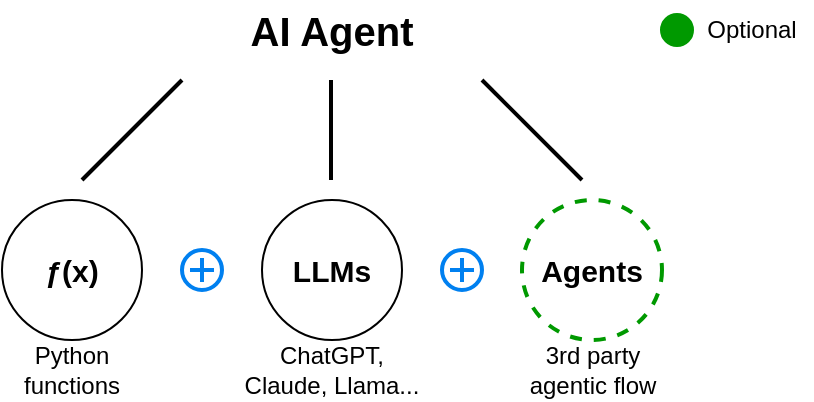 <mxfile version="24.7.16">
  <diagram name="Page-1" id="1CarT9miog55OZHrZJPB">
    <mxGraphModel dx="1026" dy="615" grid="1" gridSize="10" guides="1" tooltips="1" connect="1" arrows="1" fold="1" page="1" pageScale="1" pageWidth="850" pageHeight="1100" math="0" shadow="0">
      <root>
        <mxCell id="0" />
        <mxCell id="1" parent="0" />
        <mxCell id="6mu2_iLWK0yBm7sarxSf-1" value="AI Agent" style="text;html=1;align=center;verticalAlign=middle;whiteSpace=wrap;rounded=0;fontStyle=1;fontSize=20;" vertex="1" parent="1">
          <mxGeometry x="350" y="280" width="90" height="30" as="geometry" />
        </mxCell>
        <mxCell id="6mu2_iLWK0yBm7sarxSf-6" value="&lt;span style=&quot;font-size: 15px; font-weight: 700;&quot;&gt;ƒ(x)&lt;/span&gt;" style="ellipse;whiteSpace=wrap;html=1;aspect=fixed;fontSize=15;" vertex="1" parent="1">
          <mxGeometry x="230" y="380" width="70" height="70" as="geometry" />
        </mxCell>
        <mxCell id="6mu2_iLWK0yBm7sarxSf-7" value="&lt;span style=&quot;font-size: 15px; font-weight: 700;&quot;&gt;LLMs&lt;/span&gt;" style="ellipse;whiteSpace=wrap;html=1;aspect=fixed;fontSize=15;" vertex="1" parent="1">
          <mxGeometry x="360" y="380" width="70" height="70" as="geometry" />
        </mxCell>
        <mxCell id="6mu2_iLWK0yBm7sarxSf-8" value="&lt;span style=&quot;font-size: 15px; font-weight: 700;&quot;&gt;Agents&lt;/span&gt;" style="ellipse;whiteSpace=wrap;html=1;aspect=fixed;fontSize=15;strokeColor=#009900;strokeWidth=2;dashed=1;" vertex="1" parent="1">
          <mxGeometry x="490" y="380" width="70" height="70" as="geometry" />
        </mxCell>
        <mxCell id="6mu2_iLWK0yBm7sarxSf-9" value="" style="html=1;verticalLabelPosition=bottom;align=center;labelBackgroundColor=#ffffff;verticalAlign=top;strokeWidth=2;strokeColor=#0080F0;shadow=0;dashed=0;shape=mxgraph.ios7.icons.add;aspect=fixed;" vertex="1" parent="1">
          <mxGeometry x="320" y="405" width="20" height="20" as="geometry" />
        </mxCell>
        <mxCell id="6mu2_iLWK0yBm7sarxSf-10" value="" style="html=1;verticalLabelPosition=bottom;align=center;labelBackgroundColor=#ffffff;verticalAlign=top;strokeWidth=2;strokeColor=#0080F0;shadow=0;dashed=0;shape=mxgraph.ios7.icons.add;aspect=fixed;" vertex="1" parent="1">
          <mxGeometry x="450" y="405" width="20" height="20" as="geometry" />
        </mxCell>
        <mxCell id="6mu2_iLWK0yBm7sarxSf-11" value="" style="endArrow=none;html=1;rounded=0;strokeWidth=2;strokeColor=default;" edge="1" parent="1">
          <mxGeometry width="50" height="50" relative="1" as="geometry">
            <mxPoint x="270" y="370" as="sourcePoint" />
            <mxPoint x="320" y="320" as="targetPoint" />
          </mxGeometry>
        </mxCell>
        <mxCell id="6mu2_iLWK0yBm7sarxSf-12" value="" style="endArrow=none;html=1;rounded=0;strokeWidth=2;strokeColor=default;" edge="1" parent="1">
          <mxGeometry width="50" height="50" relative="1" as="geometry">
            <mxPoint x="470" y="320" as="sourcePoint" />
            <mxPoint x="520" y="370" as="targetPoint" />
          </mxGeometry>
        </mxCell>
        <mxCell id="6mu2_iLWK0yBm7sarxSf-13" value="" style="endArrow=none;html=1;rounded=0;strokeWidth=2;strokeColor=default;" edge="1" parent="1">
          <mxGeometry width="50" height="50" relative="1" as="geometry">
            <mxPoint x="394.5" y="320" as="sourcePoint" />
            <mxPoint x="394.5" y="370" as="targetPoint" />
          </mxGeometry>
        </mxCell>
        <mxCell id="6mu2_iLWK0yBm7sarxSf-16" value="Python functions" style="text;html=1;align=center;verticalAlign=middle;whiteSpace=wrap;rounded=0;" vertex="1" parent="1">
          <mxGeometry x="235" y="450" width="60" height="30" as="geometry" />
        </mxCell>
        <mxCell id="6mu2_iLWK0yBm7sarxSf-17" value="ChatGPT, Claude, Llama..." style="text;html=1;align=center;verticalAlign=middle;whiteSpace=wrap;rounded=0;" vertex="1" parent="1">
          <mxGeometry x="346.25" y="450" width="97.5" height="30" as="geometry" />
        </mxCell>
        <mxCell id="6mu2_iLWK0yBm7sarxSf-18" value="3rd party agentic flow" style="text;html=1;align=center;verticalAlign=middle;whiteSpace=wrap;rounded=0;" vertex="1" parent="1">
          <mxGeometry x="487.5" y="450" width="75" height="30" as="geometry" />
        </mxCell>
        <mxCell id="6mu2_iLWK0yBm7sarxSf-20" value="" style="ellipse;whiteSpace=wrap;html=1;aspect=fixed;fontSize=15;strokeColor=#009900;strokeWidth=2;fillColor=#009900;" vertex="1" parent="1">
          <mxGeometry x="560" y="287.5" width="15" height="15" as="geometry" />
        </mxCell>
        <mxCell id="6mu2_iLWK0yBm7sarxSf-22" value="Optional" style="text;html=1;align=center;verticalAlign=middle;whiteSpace=wrap;rounded=0;" vertex="1" parent="1">
          <mxGeometry x="575" y="280" width="60" height="30" as="geometry" />
        </mxCell>
      </root>
    </mxGraphModel>
  </diagram>
</mxfile>
